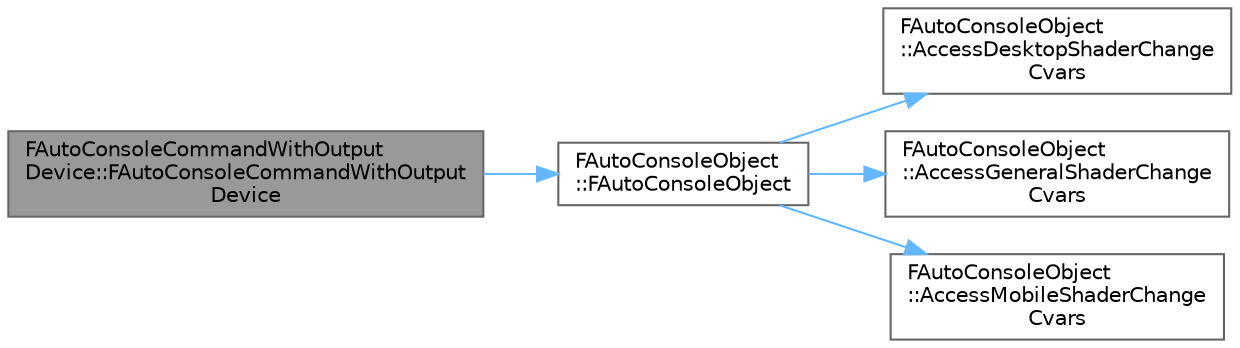 digraph "FAutoConsoleCommandWithOutputDevice::FAutoConsoleCommandWithOutputDevice"
{
 // INTERACTIVE_SVG=YES
 // LATEX_PDF_SIZE
  bgcolor="transparent";
  edge [fontname=Helvetica,fontsize=10,labelfontname=Helvetica,labelfontsize=10];
  node [fontname=Helvetica,fontsize=10,shape=box,height=0.2,width=0.4];
  rankdir="LR";
  Node1 [id="Node000001",label="FAutoConsoleCommandWithOutput\lDevice::FAutoConsoleCommandWithOutput\lDevice",height=0.2,width=0.4,color="gray40", fillcolor="grey60", style="filled", fontcolor="black",tooltip="Register a console command that takes an output device."];
  Node1 -> Node2 [id="edge1_Node000001_Node000002",color="steelblue1",style="solid",tooltip=" "];
  Node2 [id="Node000002",label="FAutoConsoleObject\l::FAutoConsoleObject",height=0.2,width=0.4,color="grey40", fillcolor="white", style="filled",URL="$dd/d5e/classFAutoConsoleObject.html#a0d41bf543aa5e47de7568dd170e95c2c",tooltip="Constructor, saves the argument for future removal from the console variable system."];
  Node2 -> Node3 [id="edge2_Node000002_Node000003",color="steelblue1",style="solid",tooltip=" "];
  Node3 [id="Node000003",label="FAutoConsoleObject\l::AccessDesktopShaderChange\lCvars",height=0.2,width=0.4,color="grey40", fillcolor="white", style="filled",URL="$dd/d5e/classFAutoConsoleObject.html#af5a6623200e277ad4405a2a192181eea",tooltip=" "];
  Node2 -> Node4 [id="edge3_Node000002_Node000004",color="steelblue1",style="solid",tooltip=" "];
  Node4 [id="Node000004",label="FAutoConsoleObject\l::AccessGeneralShaderChange\lCvars",height=0.2,width=0.4,color="grey40", fillcolor="white", style="filled",URL="$dd/d5e/classFAutoConsoleObject.html#acd5eaf06276d0d25dda01b24e9a18187",tooltip=" "];
  Node2 -> Node5 [id="edge4_Node000002_Node000005",color="steelblue1",style="solid",tooltip=" "];
  Node5 [id="Node000005",label="FAutoConsoleObject\l::AccessMobileShaderChange\lCvars",height=0.2,width=0.4,color="grey40", fillcolor="white", style="filled",URL="$dd/d5e/classFAutoConsoleObject.html#ad882a14ce55b78f17a5571f25ebe4ce9",tooltip=" "];
}

